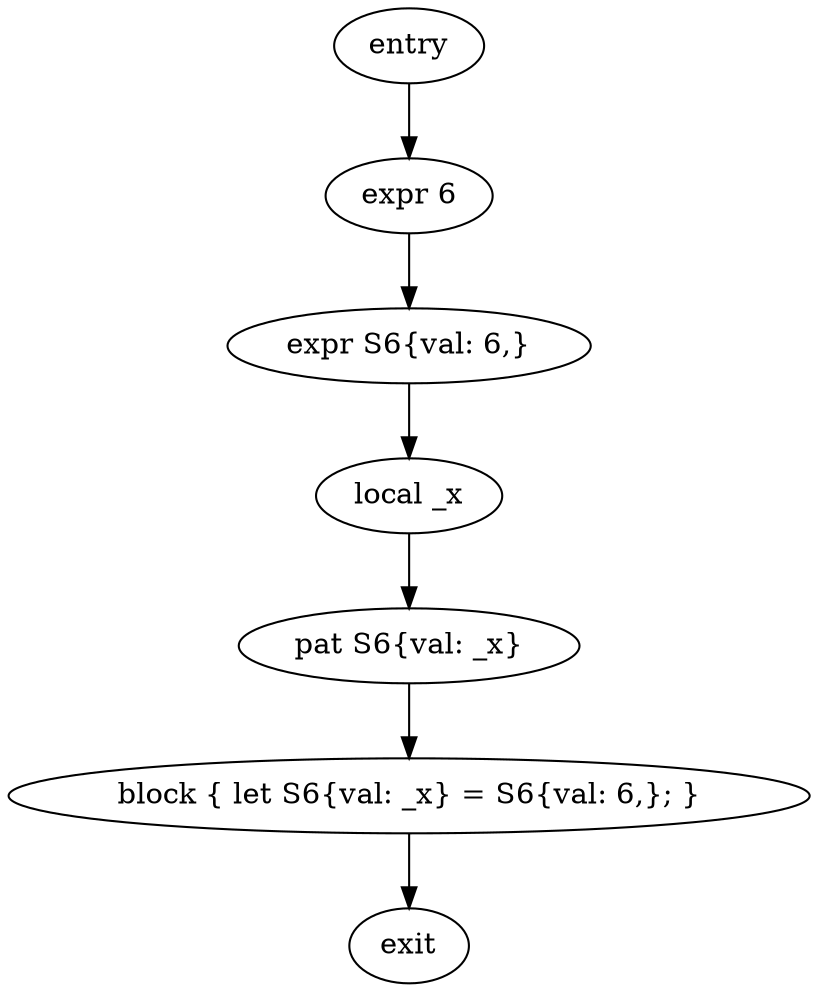 digraph block {
    N0[label="entry"];
    N1[label="exit"];
    N2[label="expr 6"];
    N3[label="expr S6{val: 6,}"];
    N4[label="local _x"];
    N5[label="pat S6{val: _x}"];
    N6[label="block { let S6{val: _x} = S6{val: 6,}; }"];
    N0 -> N2;
    N2 -> N3;
    N3 -> N4;
    N4 -> N5;
    N5 -> N6;
    N6 -> N1;
}
